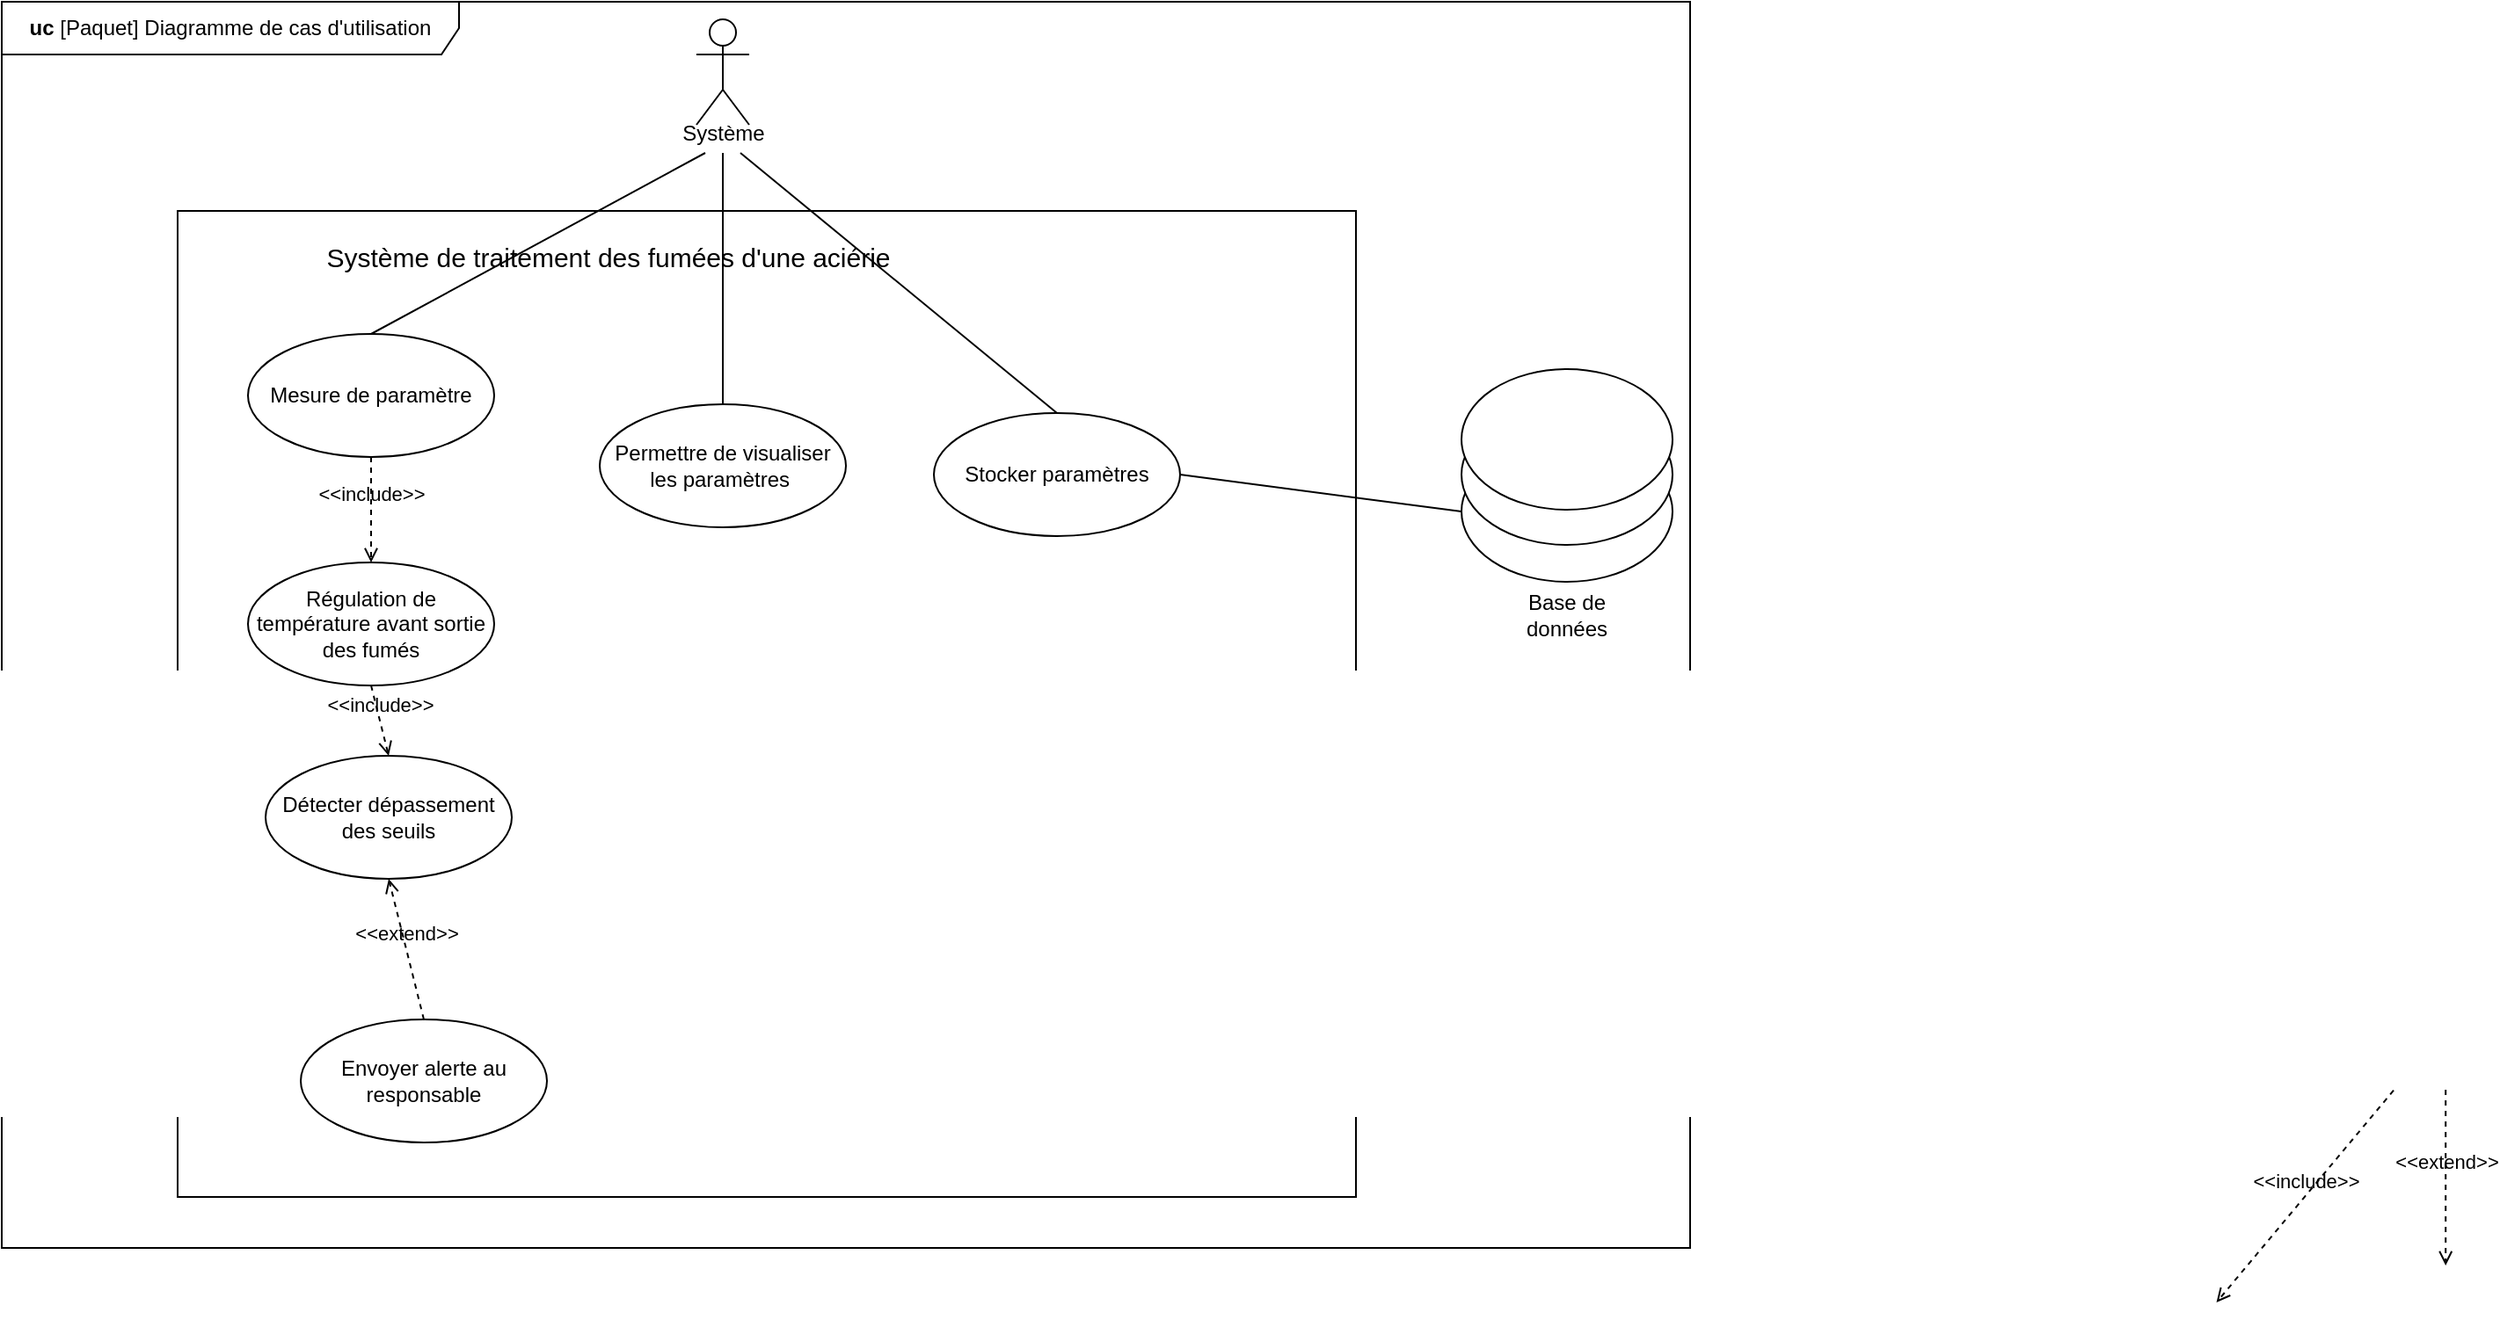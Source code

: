 <mxfile version="21.7.5" type="device">
  <diagram name="Page-1" id="C6OtkXuN3iUMxypfyKTs">
    <mxGraphModel dx="1395" dy="732" grid="1" gridSize="10" guides="1" tooltips="1" connect="1" arrows="1" fold="1" page="1" pageScale="1" pageWidth="827" pageHeight="1169" math="0" shadow="0">
      <root>
        <mxCell id="0" />
        <mxCell id="1" parent="0" />
        <mxCell id="W3fZUSGUrZe4VD1POTaC-2" value="&lt;b&gt;uc&lt;/b&gt;&amp;nbsp;[Paquet] Diagramme de cas d&#39;utilisation" style="shape=umlFrame;whiteSpace=wrap;html=1;pointerEvents=0;recursiveResize=0;container=1;collapsible=0;width=260;height=30;" parent="1" vertex="1">
          <mxGeometry x="30" y="31" width="960" height="709" as="geometry" />
        </mxCell>
        <mxCell id="W3fZUSGUrZe4VD1POTaC-45" value="" style="rounded=0;whiteSpace=wrap;html=1;movable=1;resizable=1;rotatable=1;deletable=1;editable=1;locked=0;connectable=1;" parent="W3fZUSGUrZe4VD1POTaC-2" vertex="1">
          <mxGeometry x="100" y="119" width="670" height="561" as="geometry" />
        </mxCell>
        <mxCell id="W3fZUSGUrZe4VD1POTaC-10" value="Système" style="shape=umlActor;verticalLabelPosition=bottom;verticalAlign=top;html=1;spacingTop=-9;" parent="W3fZUSGUrZe4VD1POTaC-2" vertex="1">
          <mxGeometry x="395" y="10" width="30" height="60" as="geometry" />
        </mxCell>
        <mxCell id="W3fZUSGUrZe4VD1POTaC-30" value="&amp;lt;&amp;lt;extend&amp;gt;&amp;gt;" style="html=1;verticalAlign=bottom;labelBackgroundColor=none;endArrow=open;endFill=0;dashed=1;rounded=0;exitX=0.5;exitY=1;exitDx=0;exitDy=0;entryX=0.5;entryY=0;entryDx=0;entryDy=0;" parent="W3fZUSGUrZe4VD1POTaC-2" edge="1">
          <mxGeometry width="160" relative="1" as="geometry">
            <mxPoint x="1389.6" y="619" as="sourcePoint" />
            <mxPoint x="1389.6" y="719" as="targetPoint" />
          </mxGeometry>
        </mxCell>
        <mxCell id="W3fZUSGUrZe4VD1POTaC-39" value="&amp;lt;&amp;lt;include&amp;gt;&amp;gt;" style="html=1;verticalAlign=bottom;labelBackgroundColor=none;endArrow=open;endFill=0;dashed=1;rounded=0;exitX=0;exitY=1;exitDx=0;exitDy=0;entryX=1;entryY=0;entryDx=0;entryDy=0;" parent="W3fZUSGUrZe4VD1POTaC-2" edge="1">
          <mxGeometry width="160" relative="1" as="geometry">
            <mxPoint x="1360.003" y="619.359" as="sourcePoint" />
            <mxPoint x="1259.283" y="740.005" as="targetPoint" />
          </mxGeometry>
        </mxCell>
        <mxCell id="W3fZUSGUrZe4VD1POTaC-54" value="" style="endArrow=none;html=1;rounded=0;exitX=0.5;exitY=0.5;exitDx=0;exitDy=0;exitPerimeter=0;entryX=0.5;entryY=0;entryDx=0;entryDy=0;" parent="W3fZUSGUrZe4VD1POTaC-2" target="6IBBZLBLftk1ZRZKgWQt-5" edge="1">
          <mxGeometry width="50" height="50" relative="1" as="geometry">
            <mxPoint x="420" y="86" as="sourcePoint" />
            <mxPoint x="610" y="219.0" as="targetPoint" />
          </mxGeometry>
        </mxCell>
        <mxCell id="W3fZUSGUrZe4VD1POTaC-55" value="" style="endArrow=none;html=1;rounded=0;exitX=0.5;exitY=0.5;exitDx=0;exitDy=0;exitPerimeter=0;entryX=0.5;entryY=0;entryDx=0;entryDy=0;" parent="W3fZUSGUrZe4VD1POTaC-2" target="6IBBZLBLftk1ZRZKgWQt-4" edge="1">
          <mxGeometry width="50" height="50" relative="1" as="geometry">
            <mxPoint x="410" y="86" as="sourcePoint" />
            <mxPoint x="399" y="260.0" as="targetPoint" />
          </mxGeometry>
        </mxCell>
        <mxCell id="W3fZUSGUrZe4VD1POTaC-59" value="" style="endArrow=none;html=1;rounded=0;entryX=0;entryY=0.5;entryDx=0;entryDy=0;exitX=1;exitY=0.5;exitDx=0;exitDy=0;" parent="W3fZUSGUrZe4VD1POTaC-2" source="6IBBZLBLftk1ZRZKgWQt-5" edge="1" target="wWKtMS9C8MAKDo4gfc2h-1">
          <mxGeometry width="50" height="50" relative="1" as="geometry">
            <mxPoint x="1260" y="670" as="sourcePoint" />
            <mxPoint x="1401" y="513" as="targetPoint" />
          </mxGeometry>
        </mxCell>
        <mxCell id="wWKtMS9C8MAKDo4gfc2h-1" value="" style="ellipse;whiteSpace=wrap;html=1;" parent="W3fZUSGUrZe4VD1POTaC-2" vertex="1">
          <mxGeometry x="830" y="250" width="120" height="80" as="geometry" />
        </mxCell>
        <mxCell id="wWKtMS9C8MAKDo4gfc2h-2" value="" style="ellipse;whiteSpace=wrap;html=1;" parent="W3fZUSGUrZe4VD1POTaC-2" vertex="1">
          <mxGeometry x="830" y="229" width="120" height="80" as="geometry" />
        </mxCell>
        <mxCell id="wWKtMS9C8MAKDo4gfc2h-3" value="" style="ellipse;whiteSpace=wrap;html=1;" parent="W3fZUSGUrZe4VD1POTaC-2" vertex="1">
          <mxGeometry x="830" y="209" width="120" height="80" as="geometry" />
        </mxCell>
        <mxCell id="wWKtMS9C8MAKDo4gfc2h-4" value="Base de données" style="text;html=1;strokeColor=none;fillColor=none;align=center;verticalAlign=middle;whiteSpace=wrap;rounded=0;" parent="W3fZUSGUrZe4VD1POTaC-2" vertex="1">
          <mxGeometry x="860" y="334" width="60" height="30" as="geometry" />
        </mxCell>
        <mxCell id="6IBBZLBLftk1ZRZKgWQt-4" value="Permettre de visualiser les paramètres&amp;nbsp;" style="ellipse;whiteSpace=wrap;html=1;" vertex="1" parent="W3fZUSGUrZe4VD1POTaC-2">
          <mxGeometry x="340" y="229" width="140" height="70" as="geometry" />
        </mxCell>
        <mxCell id="6IBBZLBLftk1ZRZKgWQt-5" value="Stocker paramètres" style="ellipse;whiteSpace=wrap;html=1;" vertex="1" parent="W3fZUSGUrZe4VD1POTaC-2">
          <mxGeometry x="530" y="234" width="140" height="70" as="geometry" />
        </mxCell>
        <mxCell id="6IBBZLBLftk1ZRZKgWQt-7" value="Mesure de paramètre" style="ellipse;whiteSpace=wrap;html=1;" vertex="1" parent="W3fZUSGUrZe4VD1POTaC-2">
          <mxGeometry x="140" y="189" width="140" height="70" as="geometry" />
        </mxCell>
        <mxCell id="6IBBZLBLftk1ZRZKgWQt-8" value="Régulation de température avant sortie des fumés" style="ellipse;whiteSpace=wrap;html=1;" vertex="1" parent="W3fZUSGUrZe4VD1POTaC-2">
          <mxGeometry x="140" y="319" width="140" height="70" as="geometry" />
        </mxCell>
        <mxCell id="6IBBZLBLftk1ZRZKgWQt-9" value="&amp;lt;&amp;lt;include&amp;gt;&amp;gt;" style="html=1;verticalAlign=bottom;labelBackgroundColor=none;endArrow=open;endFill=0;dashed=1;rounded=0;exitX=0.5;exitY=1;exitDx=0;exitDy=0;entryX=0.5;entryY=0;entryDx=0;entryDy=0;" edge="1" parent="W3fZUSGUrZe4VD1POTaC-2" source="6IBBZLBLftk1ZRZKgWQt-7" target="6IBBZLBLftk1ZRZKgWQt-8">
          <mxGeometry width="160" relative="1" as="geometry">
            <mxPoint x="209.71" y="262.5" as="sourcePoint" />
            <mxPoint x="209.71" y="357.5" as="targetPoint" />
          </mxGeometry>
        </mxCell>
        <mxCell id="6IBBZLBLftk1ZRZKgWQt-10" value="Détecter dépassement des seuils" style="ellipse;whiteSpace=wrap;html=1;" vertex="1" parent="W3fZUSGUrZe4VD1POTaC-2">
          <mxGeometry x="150" y="429" width="140" height="70" as="geometry" />
        </mxCell>
        <mxCell id="6IBBZLBLftk1ZRZKgWQt-11" value="Envoyer alerte au responsable" style="ellipse;whiteSpace=wrap;html=1;" vertex="1" parent="W3fZUSGUrZe4VD1POTaC-2">
          <mxGeometry x="170" y="579" width="140" height="70" as="geometry" />
        </mxCell>
        <mxCell id="6IBBZLBLftk1ZRZKgWQt-12" value="&amp;lt;&amp;lt;include&amp;gt;&amp;gt;" style="html=1;verticalAlign=bottom;labelBackgroundColor=none;endArrow=open;endFill=0;dashed=1;rounded=0;exitX=0.5;exitY=1;exitDx=0;exitDy=0;entryX=0.5;entryY=0;entryDx=0;entryDy=0;" edge="1" parent="W3fZUSGUrZe4VD1POTaC-2" source="6IBBZLBLftk1ZRZKgWQt-8" target="6IBBZLBLftk1ZRZKgWQt-10">
          <mxGeometry width="160" relative="1" as="geometry">
            <mxPoint x="350" y="419" as="sourcePoint" />
            <mxPoint x="350.0" y="519" as="targetPoint" />
          </mxGeometry>
        </mxCell>
        <mxCell id="6IBBZLBLftk1ZRZKgWQt-13" value="&amp;lt;&amp;lt;extend&amp;gt;&amp;gt;" style="html=1;verticalAlign=bottom;labelBackgroundColor=none;endArrow=open;endFill=0;dashed=1;rounded=0;exitX=0.5;exitY=0;exitDx=0;exitDy=0;entryX=0.5;entryY=1;entryDx=0;entryDy=0;" edge="1" parent="W3fZUSGUrZe4VD1POTaC-2" source="6IBBZLBLftk1ZRZKgWQt-11" target="6IBBZLBLftk1ZRZKgWQt-10">
          <mxGeometry width="160" relative="1" as="geometry">
            <mxPoint x="384" y="499" as="sourcePoint" />
            <mxPoint x="384.0" y="599" as="targetPoint" />
          </mxGeometry>
        </mxCell>
        <mxCell id="6IBBZLBLftk1ZRZKgWQt-2" value="&lt;font style=&quot;font-size: 15px;&quot;&gt;Système de traitement des fumées d&#39;une aciérie&lt;/font&gt;" style="text;html=1;strokeColor=none;fillColor=none;align=center;verticalAlign=middle;whiteSpace=wrap;rounded=0;" vertex="1" parent="W3fZUSGUrZe4VD1POTaC-2">
          <mxGeometry x="170" y="130" width="350" height="30" as="geometry" />
        </mxCell>
        <mxCell id="6IBBZLBLftk1ZRZKgWQt-14" value="" style="endArrow=none;html=1;rounded=0;exitX=0.5;exitY=0;exitDx=0;exitDy=0;" edge="1" parent="W3fZUSGUrZe4VD1POTaC-2" source="6IBBZLBLftk1ZRZKgWQt-7">
          <mxGeometry width="50" height="50" relative="1" as="geometry">
            <mxPoint x="250" y="186" as="sourcePoint" />
            <mxPoint x="400" y="86" as="targetPoint" />
          </mxGeometry>
        </mxCell>
      </root>
    </mxGraphModel>
  </diagram>
</mxfile>
